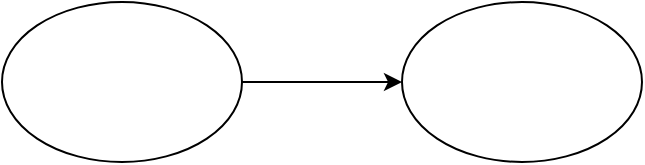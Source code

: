 <mxfile version="14.0.5" type="github">
  <diagram id="9qnXZblYsc0HYve3MmXv" name="Page-1">
    <mxGraphModel dx="1355" dy="774" grid="1" gridSize="10" guides="1" tooltips="1" connect="1" arrows="1" fold="1" page="1" pageScale="1" pageWidth="1169" pageHeight="1654" math="0" shadow="0">
      <root>
        <mxCell id="0" />
        <mxCell id="1" parent="0" />
        <mxCell id="6OHAQtPoVVCd34PhQwKB-3" value="" style="edgeStyle=orthogonalEdgeStyle;rounded=0;orthogonalLoop=1;jettySize=auto;html=1;" edge="1" parent="1" source="6OHAQtPoVVCd34PhQwKB-1" target="6OHAQtPoVVCd34PhQwKB-2">
          <mxGeometry relative="1" as="geometry" />
        </mxCell>
        <mxCell id="6OHAQtPoVVCd34PhQwKB-1" value="" style="ellipse;whiteSpace=wrap;html=1;" vertex="1" parent="1">
          <mxGeometry x="170" y="280" width="120" height="80" as="geometry" />
        </mxCell>
        <mxCell id="6OHAQtPoVVCd34PhQwKB-2" value="" style="ellipse;whiteSpace=wrap;html=1;" vertex="1" parent="1">
          <mxGeometry x="370" y="280" width="120" height="80" as="geometry" />
        </mxCell>
      </root>
    </mxGraphModel>
  </diagram>
</mxfile>
